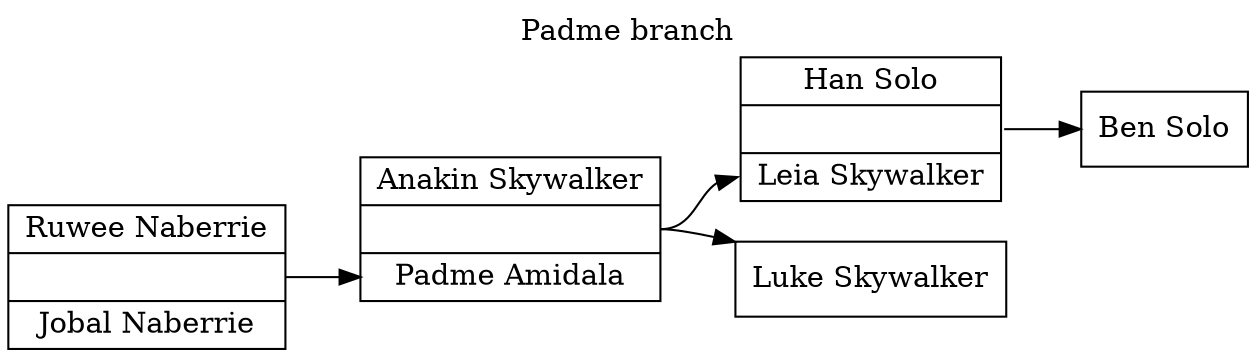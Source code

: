 digraph family {
node [shape=record];
rankdir=LR;
labelloc="t";
label="Padme branch";
f1 [label="<h>Ruwee Naberrie|<u>|<w>Jobal Naberrie"];
f2 [label="<h>Anakin Skywalker|<u>|<w>Padme Amidala"];
f3 [label="<h>Han Solo|<u>|<w>Leia Skywalker"];
i4 [label="<i>Luke Skywalker"];
i5 [label="<i>Ben Solo"];
f1:u -> f2:w;
f2:u -> i4:i;
f2:u -> f3:w;
f3:u -> i5:i;
}
